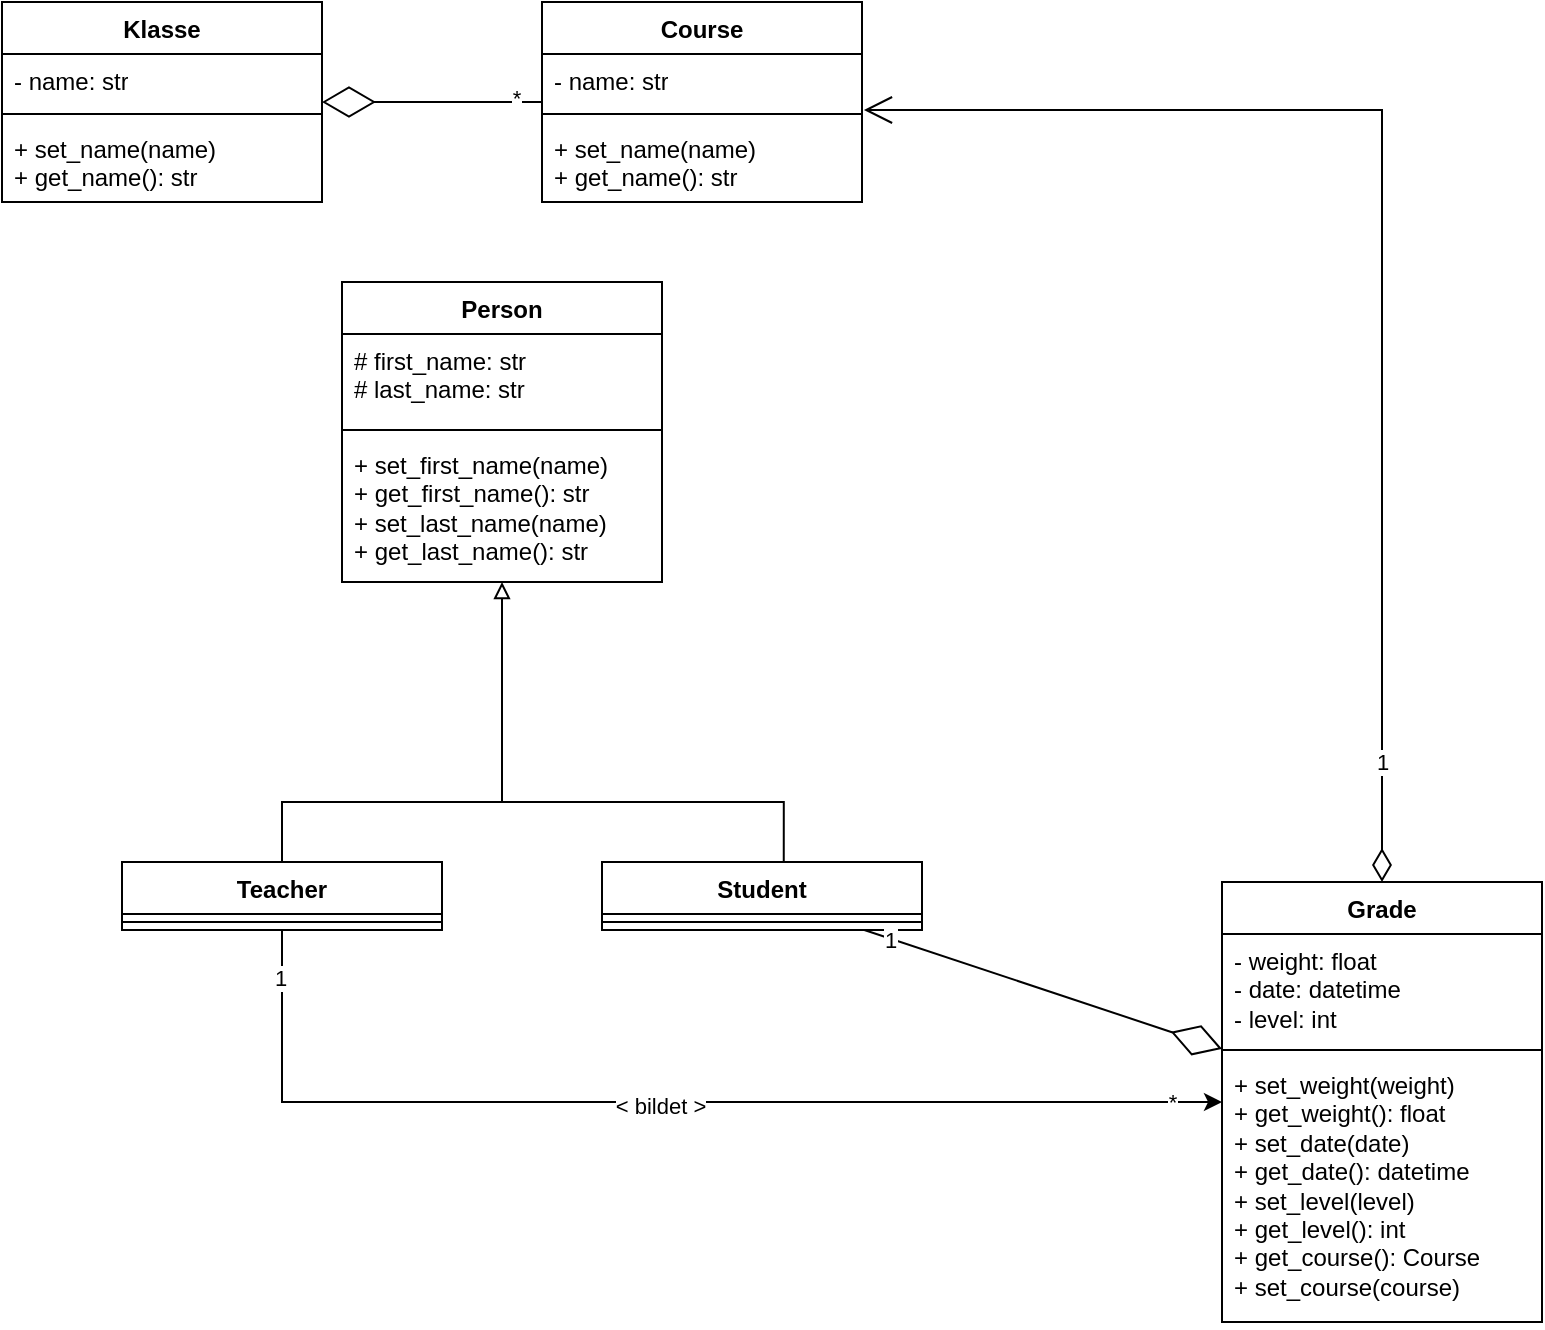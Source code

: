 <mxfile version="21.5.1" type="device">
  <diagram id="C5RBs43oDa-KdzZeNtuy" name="Page-1">
    <mxGraphModel dx="1674" dy="756" grid="1" gridSize="10" guides="1" tooltips="1" connect="1" arrows="1" fold="1" page="1" pageScale="1" pageWidth="827" pageHeight="1169" math="0" shadow="0">
      <root>
        <mxCell id="WIyWlLk6GJQsqaUBKTNV-0" />
        <mxCell id="WIyWlLk6GJQsqaUBKTNV-1" parent="WIyWlLk6GJQsqaUBKTNV-0" />
        <mxCell id="ArAD4z9OcoSRPwPaSaHa-0" value="Course" style="swimlane;fontStyle=1;align=center;verticalAlign=top;childLayout=stackLayout;horizontal=1;startSize=26;horizontalStack=0;resizeParent=1;resizeParentMax=0;resizeLast=0;collapsible=1;marginBottom=0;whiteSpace=wrap;html=1;shadow=0;swimlaneLine=1;" parent="WIyWlLk6GJQsqaUBKTNV-1" vertex="1">
          <mxGeometry x="310" y="170" width="160" height="100" as="geometry" />
        </mxCell>
        <mxCell id="ArAD4z9OcoSRPwPaSaHa-1" value="- name: str" style="text;strokeColor=none;fillColor=none;align=left;verticalAlign=top;spacingLeft=4;spacingRight=4;overflow=hidden;rotatable=0;points=[[0,0.5],[1,0.5]];portConstraint=eastwest;whiteSpace=wrap;html=1;shadow=0;swimlaneLine=1;" parent="ArAD4z9OcoSRPwPaSaHa-0" vertex="1">
          <mxGeometry y="26" width="160" height="26" as="geometry" />
        </mxCell>
        <mxCell id="ArAD4z9OcoSRPwPaSaHa-2" value="" style="line;strokeWidth=1;fillColor=none;align=left;verticalAlign=middle;spacingTop=-1;spacingLeft=3;spacingRight=3;rotatable=0;labelPosition=right;points=[];portConstraint=eastwest;strokeColor=inherit;shadow=0;swimlaneLine=1;" parent="ArAD4z9OcoSRPwPaSaHa-0" vertex="1">
          <mxGeometry y="52" width="160" height="8" as="geometry" />
        </mxCell>
        <mxCell id="ArAD4z9OcoSRPwPaSaHa-3" value="+ set_name(name)&lt;br&gt;+ get_name(): str" style="text;strokeColor=none;fillColor=none;align=left;verticalAlign=top;spacingLeft=4;spacingRight=4;overflow=hidden;rotatable=0;points=[[0,0.5],[1,0.5]];portConstraint=eastwest;whiteSpace=wrap;html=1;shadow=0;swimlaneLine=1;" parent="ArAD4z9OcoSRPwPaSaHa-0" vertex="1">
          <mxGeometry y="60" width="160" height="40" as="geometry" />
        </mxCell>
        <mxCell id="ArAD4z9OcoSRPwPaSaHa-4" value="Grade" style="swimlane;fontStyle=1;align=center;verticalAlign=top;childLayout=stackLayout;horizontal=1;startSize=26;horizontalStack=0;resizeParent=1;resizeParentMax=0;resizeLast=0;collapsible=1;marginBottom=0;whiteSpace=wrap;html=1;shadow=0;swimlaneLine=1;" parent="WIyWlLk6GJQsqaUBKTNV-1" vertex="1">
          <mxGeometry x="650" y="610" width="160" height="220" as="geometry" />
        </mxCell>
        <mxCell id="ArAD4z9OcoSRPwPaSaHa-5" value="- weight: float&lt;br&gt;- date: datetime&lt;br&gt;- level: int" style="text;strokeColor=none;fillColor=none;align=left;verticalAlign=top;spacingLeft=4;spacingRight=4;overflow=hidden;rotatable=0;points=[[0,0.5],[1,0.5]];portConstraint=eastwest;whiteSpace=wrap;html=1;shadow=0;swimlaneLine=1;" parent="ArAD4z9OcoSRPwPaSaHa-4" vertex="1">
          <mxGeometry y="26" width="160" height="54" as="geometry" />
        </mxCell>
        <mxCell id="ArAD4z9OcoSRPwPaSaHa-6" value="" style="line;strokeWidth=1;fillColor=none;align=left;verticalAlign=middle;spacingTop=-1;spacingLeft=3;spacingRight=3;rotatable=0;labelPosition=right;points=[];portConstraint=eastwest;strokeColor=inherit;shadow=0;swimlaneLine=1;" parent="ArAD4z9OcoSRPwPaSaHa-4" vertex="1">
          <mxGeometry y="80" width="160" height="8" as="geometry" />
        </mxCell>
        <mxCell id="ArAD4z9OcoSRPwPaSaHa-7" value="+ set_weight(weight)&lt;br&gt;+ get_weight(): float&lt;br&gt;+ set_date(date)&lt;br&gt;+ get_date(): datetime&lt;br&gt;+ set_level(level)&lt;br&gt;+ get_level(): int&lt;br&gt;+ get_course(): Course&lt;br&gt;+ set_course(course)" style="text;strokeColor=none;fillColor=none;align=left;verticalAlign=top;spacingLeft=4;spacingRight=4;overflow=hidden;rotatable=0;points=[[0,0.5],[1,0.5]];portConstraint=eastwest;whiteSpace=wrap;html=1;shadow=0;swimlaneLine=1;" parent="ArAD4z9OcoSRPwPaSaHa-4" vertex="1">
          <mxGeometry y="88" width="160" height="132" as="geometry" />
        </mxCell>
        <mxCell id="ArAD4z9OcoSRPwPaSaHa-8" value="" style="endArrow=open;html=1;endSize=12;startArrow=diamondThin;startSize=14;startFill=0;edgeStyle=orthogonalEdgeStyle;align=left;verticalAlign=bottom;rounded=0;entryX=1.006;entryY=1.077;entryDx=0;entryDy=0;entryPerimeter=0;shadow=0;swimlaneLine=1;" parent="WIyWlLk6GJQsqaUBKTNV-1" source="ArAD4z9OcoSRPwPaSaHa-4" target="ArAD4z9OcoSRPwPaSaHa-1" edge="1">
          <mxGeometry x="-0.924" y="-10" relative="1" as="geometry">
            <mxPoint x="740" y="310" as="sourcePoint" />
            <mxPoint x="540" y="360" as="targetPoint" />
            <mxPoint as="offset" />
          </mxGeometry>
        </mxCell>
        <mxCell id="ArAD4z9OcoSRPwPaSaHa-33" value="1" style="edgeLabel;html=1;align=center;verticalAlign=middle;resizable=0;points=[];" parent="ArAD4z9OcoSRPwPaSaHa-8" vertex="1" connectable="0">
          <mxGeometry x="-0.814" relative="1" as="geometry">
            <mxPoint as="offset" />
          </mxGeometry>
        </mxCell>
        <mxCell id="ArAD4z9OcoSRPwPaSaHa-9" value="Klasse" style="swimlane;fontStyle=1;align=center;verticalAlign=top;childLayout=stackLayout;horizontal=1;startSize=26;horizontalStack=0;resizeParent=1;resizeParentMax=0;resizeLast=0;collapsible=1;marginBottom=0;whiteSpace=wrap;html=1;shadow=0;swimlaneLine=1;" parent="WIyWlLk6GJQsqaUBKTNV-1" vertex="1">
          <mxGeometry x="40" y="170" width="160" height="100" as="geometry" />
        </mxCell>
        <mxCell id="ArAD4z9OcoSRPwPaSaHa-10" value="- name: str" style="text;strokeColor=none;fillColor=none;align=left;verticalAlign=top;spacingLeft=4;spacingRight=4;overflow=hidden;rotatable=0;points=[[0,0.5],[1,0.5]];portConstraint=eastwest;whiteSpace=wrap;html=1;shadow=0;swimlaneLine=1;" parent="ArAD4z9OcoSRPwPaSaHa-9" vertex="1">
          <mxGeometry y="26" width="160" height="26" as="geometry" />
        </mxCell>
        <mxCell id="ArAD4z9OcoSRPwPaSaHa-11" value="" style="line;strokeWidth=1;fillColor=none;align=left;verticalAlign=middle;spacingTop=-1;spacingLeft=3;spacingRight=3;rotatable=0;labelPosition=right;points=[];portConstraint=eastwest;strokeColor=inherit;shadow=0;swimlaneLine=1;" parent="ArAD4z9OcoSRPwPaSaHa-9" vertex="1">
          <mxGeometry y="52" width="160" height="8" as="geometry" />
        </mxCell>
        <mxCell id="ArAD4z9OcoSRPwPaSaHa-12" value="+ set_name(name)&lt;br&gt;+ get_name(): str" style="text;strokeColor=none;fillColor=none;align=left;verticalAlign=top;spacingLeft=4;spacingRight=4;overflow=hidden;rotatable=0;points=[[0,0.5],[1,0.5]];portConstraint=eastwest;whiteSpace=wrap;html=1;shadow=0;swimlaneLine=1;" parent="ArAD4z9OcoSRPwPaSaHa-9" vertex="1">
          <mxGeometry y="60" width="160" height="40" as="geometry" />
        </mxCell>
        <mxCell id="ArAD4z9OcoSRPwPaSaHa-13" value="Person" style="swimlane;fontStyle=1;align=center;verticalAlign=top;childLayout=stackLayout;horizontal=1;startSize=26;horizontalStack=0;resizeParent=1;resizeParentMax=0;resizeLast=0;collapsible=1;marginBottom=0;whiteSpace=wrap;html=1;shadow=0;swimlaneLine=1;" parent="WIyWlLk6GJQsqaUBKTNV-1" vertex="1">
          <mxGeometry x="210" y="310" width="160" height="150" as="geometry" />
        </mxCell>
        <mxCell id="ArAD4z9OcoSRPwPaSaHa-14" value="# first_name: str&lt;br&gt;# last_name: str" style="text;strokeColor=none;fillColor=none;align=left;verticalAlign=top;spacingLeft=4;spacingRight=4;overflow=hidden;rotatable=0;points=[[0,0.5],[1,0.5]];portConstraint=eastwest;whiteSpace=wrap;html=1;shadow=0;swimlaneLine=1;" parent="ArAD4z9OcoSRPwPaSaHa-13" vertex="1">
          <mxGeometry y="26" width="160" height="44" as="geometry" />
        </mxCell>
        <mxCell id="ArAD4z9OcoSRPwPaSaHa-15" value="" style="line;strokeWidth=1;fillColor=none;align=left;verticalAlign=middle;spacingTop=-1;spacingLeft=3;spacingRight=3;rotatable=0;labelPosition=right;points=[];portConstraint=eastwest;strokeColor=inherit;shadow=0;swimlaneLine=1;" parent="ArAD4z9OcoSRPwPaSaHa-13" vertex="1">
          <mxGeometry y="70" width="160" height="8" as="geometry" />
        </mxCell>
        <mxCell id="ArAD4z9OcoSRPwPaSaHa-16" value="+ set_first_name(name)&lt;br&gt;+ get_first_name(): str&lt;br&gt;+ set_last_name(name)&lt;br&gt;+ get_last_name(): str" style="text;strokeColor=none;fillColor=none;align=left;verticalAlign=top;spacingLeft=4;spacingRight=4;overflow=hidden;rotatable=0;points=[[0,0.5],[1,0.5]];portConstraint=eastwest;whiteSpace=wrap;html=1;shadow=0;swimlaneLine=1;" parent="ArAD4z9OcoSRPwPaSaHa-13" vertex="1">
          <mxGeometry y="78" width="160" height="72" as="geometry" />
        </mxCell>
        <mxCell id="ArAD4z9OcoSRPwPaSaHa-26" style="edgeStyle=orthogonalEdgeStyle;rounded=0;orthogonalLoop=1;jettySize=auto;html=1;endArrow=block;endFill=0;shadow=0;swimlaneLine=1;exitX=0.568;exitY=0.031;exitDx=0;exitDy=0;exitPerimeter=0;" parent="WIyWlLk6GJQsqaUBKTNV-1" source="ArAD4z9OcoSRPwPaSaHa-17" target="ArAD4z9OcoSRPwPaSaHa-13" edge="1">
          <mxGeometry relative="1" as="geometry">
            <mxPoint x="440" y="590" as="sourcePoint" />
            <mxPoint x="290" y="500" as="targetPoint" />
            <Array as="points">
              <mxPoint x="431" y="570" />
              <mxPoint x="290" y="570" />
            </Array>
          </mxGeometry>
        </mxCell>
        <mxCell id="ArAD4z9OcoSRPwPaSaHa-17" value="Student" style="swimlane;fontStyle=1;align=center;verticalAlign=top;childLayout=stackLayout;horizontal=1;startSize=26;horizontalStack=0;resizeParent=1;resizeParentMax=0;resizeLast=0;collapsible=1;marginBottom=0;whiteSpace=wrap;html=1;shadow=0;swimlaneLine=1;" parent="WIyWlLk6GJQsqaUBKTNV-1" vertex="1">
          <mxGeometry x="340" y="600" width="160" height="34" as="geometry" />
        </mxCell>
        <mxCell id="ArAD4z9OcoSRPwPaSaHa-19" value="" style="line;strokeWidth=1;fillColor=none;align=left;verticalAlign=middle;spacingTop=-1;spacingLeft=3;spacingRight=3;rotatable=0;labelPosition=right;points=[];portConstraint=eastwest;strokeColor=inherit;shadow=0;swimlaneLine=1;" parent="ArAD4z9OcoSRPwPaSaHa-17" vertex="1">
          <mxGeometry y="26" width="160" height="8" as="geometry" />
        </mxCell>
        <mxCell id="ArAD4z9OcoSRPwPaSaHa-23" style="edgeStyle=orthogonalEdgeStyle;rounded=0;orthogonalLoop=1;jettySize=auto;html=1;exitX=0.5;exitY=0;exitDx=0;exitDy=0;endArrow=none;endFill=0;shadow=0;swimlaneLine=1;" parent="WIyWlLk6GJQsqaUBKTNV-1" source="ArAD4z9OcoSRPwPaSaHa-21" edge="1">
          <mxGeometry relative="1" as="geometry">
            <mxPoint x="290" y="520" as="targetPoint" />
            <mxPoint x="150" y="666" as="sourcePoint" />
            <Array as="points">
              <mxPoint x="180" y="570" />
              <mxPoint x="290" y="570" />
            </Array>
          </mxGeometry>
        </mxCell>
        <mxCell id="ArAD4z9OcoSRPwPaSaHa-34" style="edgeStyle=orthogonalEdgeStyle;rounded=0;orthogonalLoop=1;jettySize=auto;html=1;" parent="WIyWlLk6GJQsqaUBKTNV-1" source="ArAD4z9OcoSRPwPaSaHa-21" target="ArAD4z9OcoSRPwPaSaHa-4" edge="1">
          <mxGeometry relative="1" as="geometry">
            <Array as="points">
              <mxPoint x="180" y="720" />
            </Array>
          </mxGeometry>
        </mxCell>
        <mxCell id="ArAD4z9OcoSRPwPaSaHa-35" value="&amp;lt; bildet &amp;gt;" style="edgeLabel;html=1;align=center;verticalAlign=middle;resizable=0;points=[];" parent="ArAD4z9OcoSRPwPaSaHa-34" vertex="1" connectable="0">
          <mxGeometry x="-0.01" y="-2" relative="1" as="geometry">
            <mxPoint as="offset" />
          </mxGeometry>
        </mxCell>
        <mxCell id="ArAD4z9OcoSRPwPaSaHa-36" value="1" style="edgeLabel;html=1;align=center;verticalAlign=middle;resizable=0;points=[];" parent="ArAD4z9OcoSRPwPaSaHa-34" vertex="1" connectable="0">
          <mxGeometry x="-0.916" y="-1" relative="1" as="geometry">
            <mxPoint as="offset" />
          </mxGeometry>
        </mxCell>
        <mxCell id="ArAD4z9OcoSRPwPaSaHa-37" value="*" style="edgeLabel;html=1;align=center;verticalAlign=middle;resizable=0;points=[];" parent="ArAD4z9OcoSRPwPaSaHa-34" vertex="1" connectable="0">
          <mxGeometry x="0.908" relative="1" as="geometry">
            <mxPoint as="offset" />
          </mxGeometry>
        </mxCell>
        <mxCell id="ArAD4z9OcoSRPwPaSaHa-21" value="Teacher" style="swimlane;fontStyle=1;align=center;verticalAlign=top;childLayout=stackLayout;horizontal=1;startSize=26;horizontalStack=0;resizeParent=1;resizeParentMax=0;resizeLast=0;collapsible=1;marginBottom=0;whiteSpace=wrap;html=1;shadow=0;swimlaneLine=1;" parent="WIyWlLk6GJQsqaUBKTNV-1" vertex="1">
          <mxGeometry x="100" y="600" width="160" height="34" as="geometry" />
        </mxCell>
        <mxCell id="ArAD4z9OcoSRPwPaSaHa-22" value="" style="line;strokeWidth=1;fillColor=none;align=left;verticalAlign=middle;spacingTop=-1;spacingLeft=3;spacingRight=3;rotatable=0;labelPosition=right;points=[];portConstraint=eastwest;strokeColor=inherit;shadow=0;swimlaneLine=1;" parent="ArAD4z9OcoSRPwPaSaHa-21" vertex="1">
          <mxGeometry y="26" width="160" height="8" as="geometry" />
        </mxCell>
        <mxCell id="ArAD4z9OcoSRPwPaSaHa-27" value="" style="endArrow=diamondThin;endFill=0;endSize=24;html=1;rounded=0;" parent="WIyWlLk6GJQsqaUBKTNV-1" source="ArAD4z9OcoSRPwPaSaHa-0" target="ArAD4z9OcoSRPwPaSaHa-9" edge="1">
          <mxGeometry width="160" relative="1" as="geometry">
            <mxPoint x="310" y="400" as="sourcePoint" />
            <mxPoint x="470" y="400" as="targetPoint" />
          </mxGeometry>
        </mxCell>
        <mxCell id="ArAD4z9OcoSRPwPaSaHa-28" value="*" style="edgeLabel;html=1;align=center;verticalAlign=middle;resizable=0;points=[];" parent="ArAD4z9OcoSRPwPaSaHa-27" vertex="1" connectable="0">
          <mxGeometry x="-0.753" y="-2" relative="1" as="geometry">
            <mxPoint as="offset" />
          </mxGeometry>
        </mxCell>
        <mxCell id="ArAD4z9OcoSRPwPaSaHa-30" value="" style="endArrow=diamondThin;endFill=0;endSize=24;html=1;rounded=0;" parent="WIyWlLk6GJQsqaUBKTNV-1" source="ArAD4z9OcoSRPwPaSaHa-17" target="ArAD4z9OcoSRPwPaSaHa-4" edge="1">
          <mxGeometry width="160" relative="1" as="geometry">
            <mxPoint x="470" y="500" as="sourcePoint" />
            <mxPoint x="630" y="500" as="targetPoint" />
          </mxGeometry>
        </mxCell>
        <mxCell id="ArAD4z9OcoSRPwPaSaHa-32" value="1" style="edgeLabel;html=1;align=center;verticalAlign=middle;resizable=0;points=[];" parent="ArAD4z9OcoSRPwPaSaHa-30" vertex="1" connectable="0">
          <mxGeometry x="-0.856" y="-1" relative="1" as="geometry">
            <mxPoint as="offset" />
          </mxGeometry>
        </mxCell>
      </root>
    </mxGraphModel>
  </diagram>
</mxfile>
